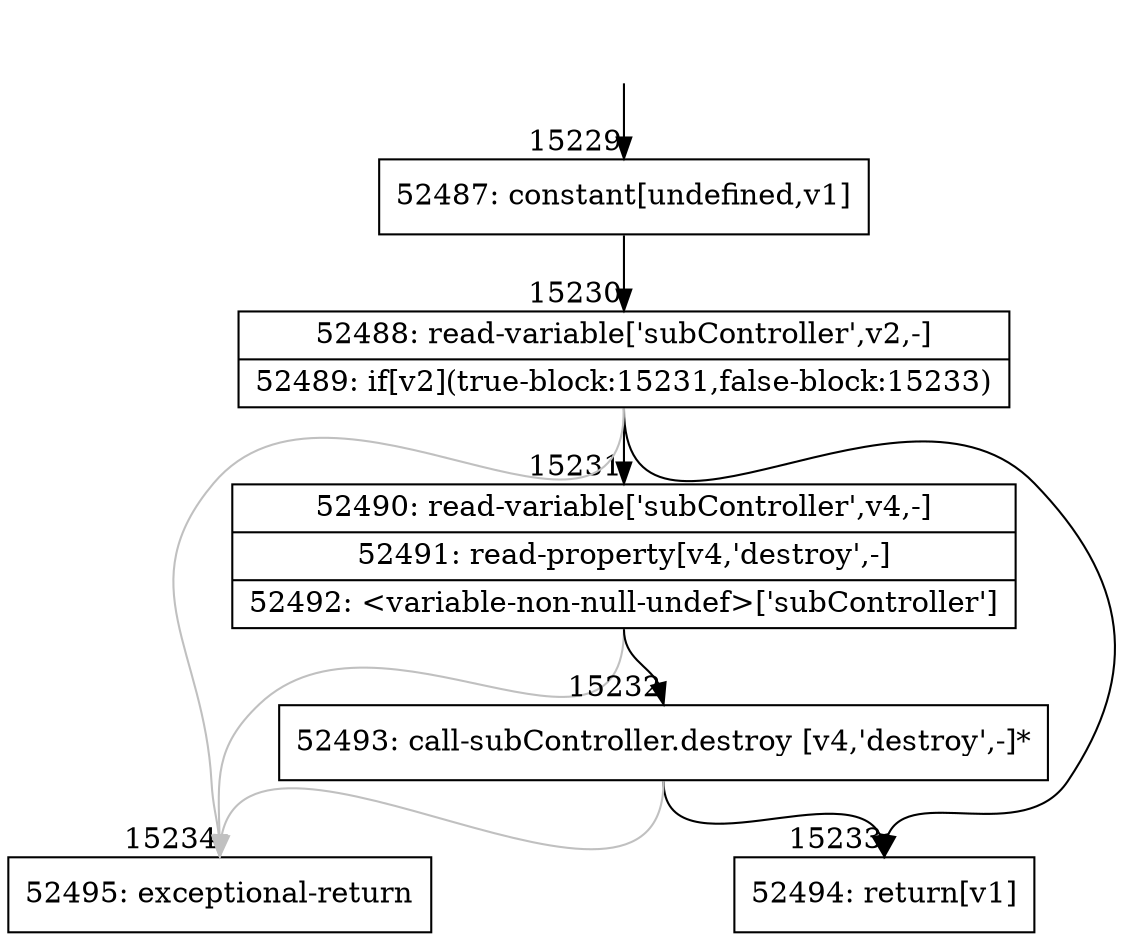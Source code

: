 digraph {
rankdir="TD"
BB_entry1289[shape=none,label=""];
BB_entry1289 -> BB15229 [tailport=s, headport=n, headlabel="    15229"]
BB15229 [shape=record label="{52487: constant[undefined,v1]}" ] 
BB15229 -> BB15230 [tailport=s, headport=n, headlabel="      15230"]
BB15230 [shape=record label="{52488: read-variable['subController',v2,-]|52489: if[v2](true-block:15231,false-block:15233)}" ] 
BB15230 -> BB15231 [tailport=s, headport=n, headlabel="      15231"]
BB15230 -> BB15233 [tailport=s, headport=n, headlabel="      15233"]
BB15230 -> BB15234 [tailport=s, headport=n, color=gray, headlabel="      15234"]
BB15231 [shape=record label="{52490: read-variable['subController',v4,-]|52491: read-property[v4,'destroy',-]|52492: \<variable-non-null-undef\>['subController']}" ] 
BB15231 -> BB15232 [tailport=s, headport=n, headlabel="      15232"]
BB15231 -> BB15234 [tailport=s, headport=n, color=gray]
BB15232 [shape=record label="{52493: call-subController.destroy [v4,'destroy',-]*}" ] 
BB15232 -> BB15233 [tailport=s, headport=n]
BB15232 -> BB15234 [tailport=s, headport=n, color=gray]
BB15233 [shape=record label="{52494: return[v1]}" ] 
BB15234 [shape=record label="{52495: exceptional-return}" ] 
//#$~ 28063
}
